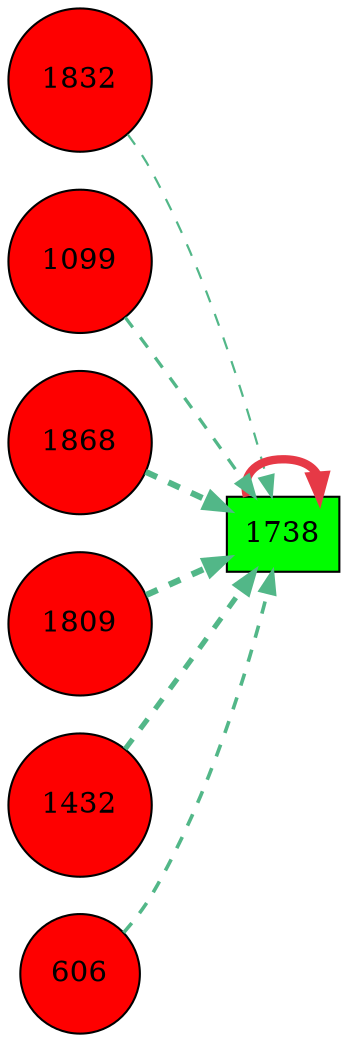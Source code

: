 digraph G{
rankdir=LR;
1832 [style=filled, shape=circle, fillcolor="#fe0000", label="1832"];
1738 [style=filled, shape=box, fillcolor="#01fd00", label="1738"];
1099 [style=filled, shape=circle, fillcolor="#fe0000", label="1099"];
1868 [style=filled, shape=circle, fillcolor="#fe0000", label="1868"];
1809 [style=filled, shape=circle, fillcolor="#fe0000", label="1809"];
1432 [style=filled, shape=circle, fillcolor="#fe0000", label="1432"];
606 [style=filled, shape=circle, fillcolor="#fe0000", label="606"];
1738 -> 1738 [color="#e63946",penwidth=4.00];
1809 -> 1738 [color="#52b788",style=dashed,penwidth=3.00];
1868 -> 1738 [color="#52b788",style=dashed,penwidth=2.93];
1432 -> 1738 [color="#52b788",style=dashed,penwidth=2.51];
606 -> 1738 [color="#52b788",style=dashed,penwidth=1.73];
1099 -> 1738 [color="#52b788",style=dashed,penwidth=1.58];
1832 -> 1738 [color="#52b788",style=dashed,penwidth=1.06];
}